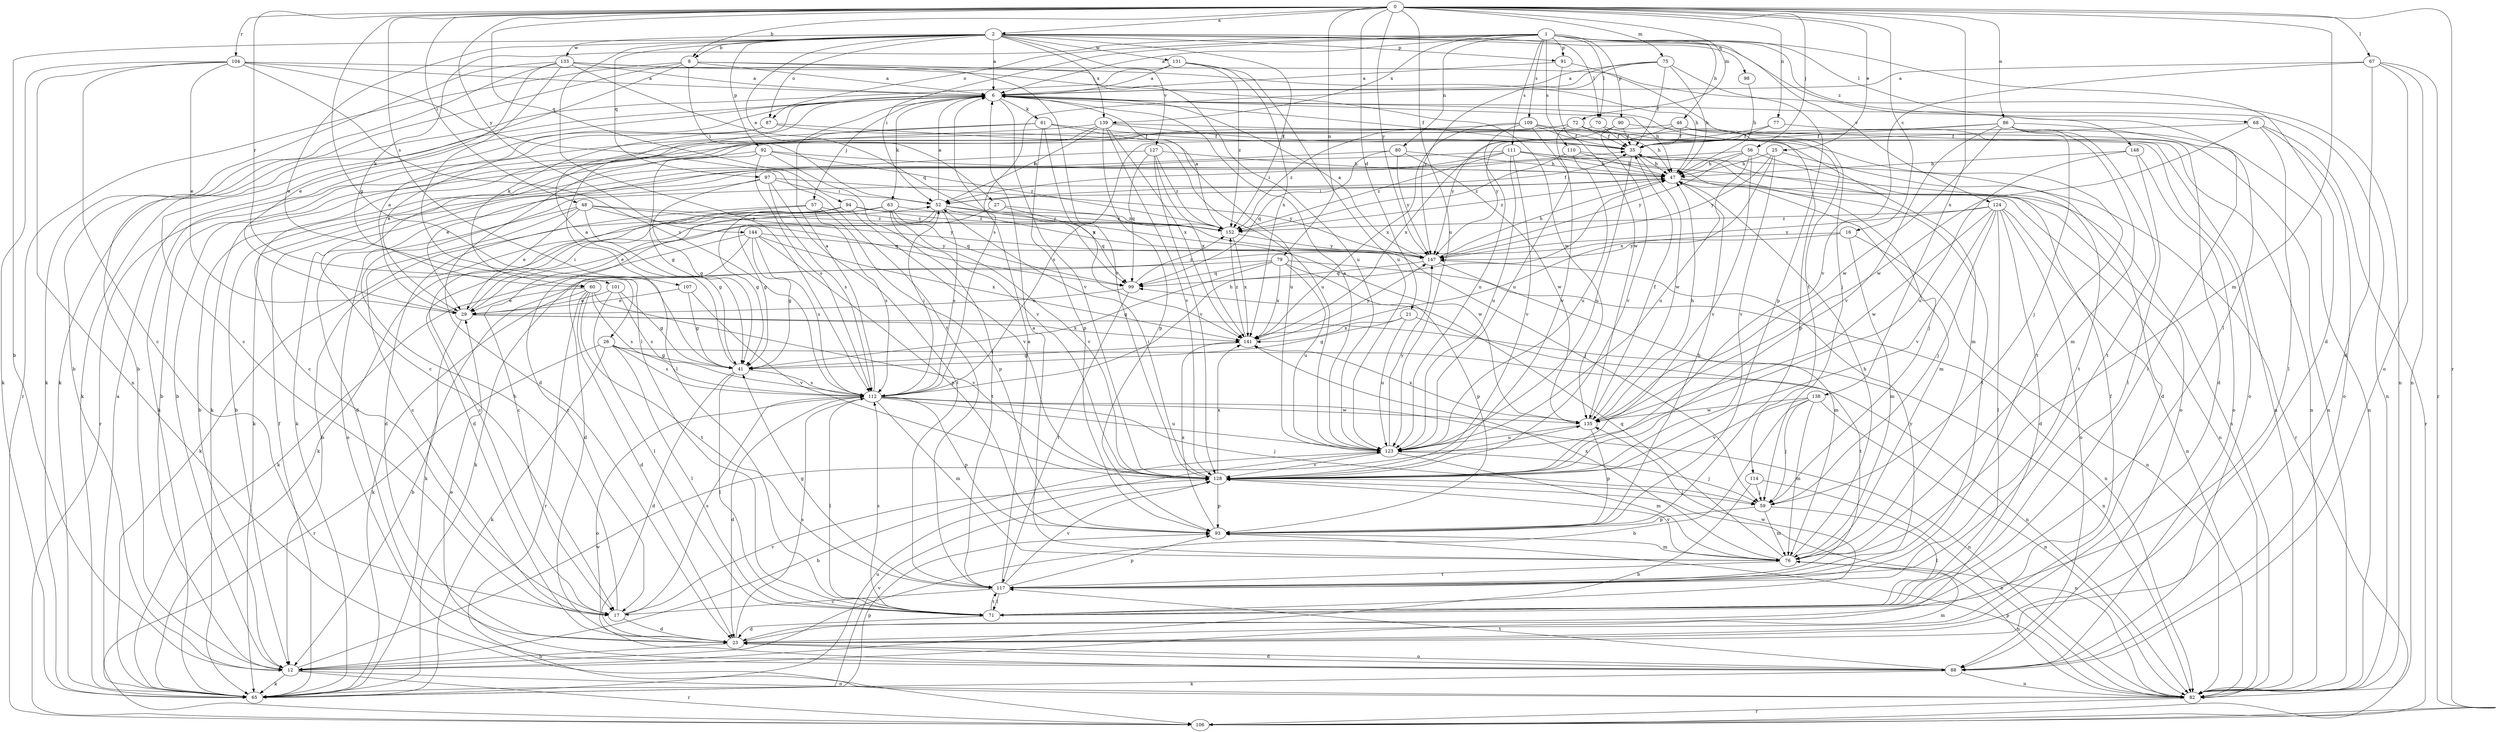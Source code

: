 strict digraph  {
0;
1;
2;
6;
8;
12;
16;
17;
21;
23;
25;
26;
27;
29;
35;
41;
46;
47;
48;
52;
56;
57;
59;
60;
61;
63;
65;
67;
68;
70;
71;
72;
75;
76;
77;
79;
80;
82;
86;
87;
88;
90;
91;
92;
93;
94;
97;
98;
99;
101;
104;
106;
107;
109;
110;
111;
112;
114;
117;
123;
124;
127;
128;
131;
133;
135;
138;
139;
141;
144;
147;
148;
152;
0 -> 2  [label=a];
0 -> 8  [label=b];
0 -> 16  [label=c];
0 -> 21  [label=d];
0 -> 25  [label=e];
0 -> 41  [label=g];
0 -> 48  [label=i];
0 -> 56  [label=j];
0 -> 67  [label=l];
0 -> 72  [label=m];
0 -> 75  [label=m];
0 -> 76  [label=m];
0 -> 77  [label=n];
0 -> 79  [label=n];
0 -> 86  [label=o];
0 -> 94  [label=q];
0 -> 101  [label=r];
0 -> 104  [label=r];
0 -> 106  [label=r];
0 -> 107  [label=s];
0 -> 123  [label=u];
0 -> 138  [label=x];
0 -> 144  [label=y];
0 -> 147  [label=y];
1 -> 6  [label=a];
1 -> 23  [label=d];
1 -> 46  [label=h];
1 -> 52  [label=i];
1 -> 60  [label=k];
1 -> 68  [label=l];
1 -> 70  [label=l];
1 -> 80  [label=n];
1 -> 87  [label=o];
1 -> 90  [label=p];
1 -> 91  [label=p];
1 -> 109  [label=s];
1 -> 110  [label=s];
1 -> 111  [label=s];
1 -> 124  [label=v];
1 -> 139  [label=x];
1 -> 148  [label=z];
2 -> 6  [label=a];
2 -> 8  [label=b];
2 -> 12  [label=b];
2 -> 26  [label=e];
2 -> 27  [label=e];
2 -> 70  [label=l];
2 -> 71  [label=l];
2 -> 87  [label=o];
2 -> 91  [label=p];
2 -> 92  [label=p];
2 -> 97  [label=q];
2 -> 98  [label=q];
2 -> 112  [label=s];
2 -> 127  [label=v];
2 -> 131  [label=w];
2 -> 133  [label=w];
2 -> 139  [label=x];
2 -> 152  [label=z];
6 -> 35  [label=f];
6 -> 47  [label=h];
6 -> 57  [label=j];
6 -> 60  [label=k];
6 -> 61  [label=k];
6 -> 63  [label=k];
6 -> 65  [label=k];
6 -> 82  [label=n];
6 -> 114  [label=t];
6 -> 128  [label=v];
8 -> 6  [label=a];
8 -> 12  [label=b];
8 -> 17  [label=c];
8 -> 52  [label=i];
8 -> 106  [label=r];
8 -> 123  [label=u];
8 -> 128  [label=v];
12 -> 65  [label=k];
12 -> 76  [label=m];
12 -> 82  [label=n];
12 -> 106  [label=r];
12 -> 135  [label=w];
16 -> 65  [label=k];
16 -> 76  [label=m];
16 -> 82  [label=n];
16 -> 147  [label=y];
17 -> 23  [label=d];
17 -> 47  [label=h];
17 -> 112  [label=s];
17 -> 128  [label=v];
21 -> 41  [label=g];
21 -> 117  [label=t];
21 -> 123  [label=u];
21 -> 141  [label=x];
23 -> 12  [label=b];
23 -> 35  [label=f];
23 -> 88  [label=o];
23 -> 112  [label=s];
25 -> 23  [label=d];
25 -> 47  [label=h];
25 -> 128  [label=v];
25 -> 141  [label=x];
25 -> 147  [label=y];
26 -> 41  [label=g];
26 -> 65  [label=k];
26 -> 71  [label=l];
26 -> 82  [label=n];
26 -> 106  [label=r];
26 -> 112  [label=s];
27 -> 29  [label=e];
27 -> 99  [label=q];
27 -> 152  [label=z];
29 -> 6  [label=a];
29 -> 12  [label=b];
29 -> 52  [label=i];
29 -> 82  [label=n];
29 -> 141  [label=x];
35 -> 47  [label=h];
35 -> 106  [label=r];
35 -> 123  [label=u];
35 -> 135  [label=w];
41 -> 6  [label=a];
41 -> 23  [label=d];
41 -> 71  [label=l];
41 -> 112  [label=s];
46 -> 12  [label=b];
46 -> 23  [label=d];
46 -> 35  [label=f];
46 -> 82  [label=n];
46 -> 147  [label=y];
47 -> 52  [label=i];
47 -> 76  [label=m];
47 -> 82  [label=n];
47 -> 117  [label=t];
47 -> 152  [label=z];
48 -> 17  [label=c];
48 -> 29  [label=e];
48 -> 41  [label=g];
48 -> 88  [label=o];
48 -> 99  [label=q];
48 -> 147  [label=y];
48 -> 152  [label=z];
52 -> 6  [label=a];
52 -> 17  [label=c];
52 -> 35  [label=f];
52 -> 41  [label=g];
52 -> 112  [label=s];
52 -> 135  [label=w];
52 -> 147  [label=y];
52 -> 152  [label=z];
56 -> 47  [label=h];
56 -> 65  [label=k];
56 -> 117  [label=t];
56 -> 123  [label=u];
56 -> 128  [label=v];
56 -> 147  [label=y];
57 -> 17  [label=c];
57 -> 23  [label=d];
57 -> 93  [label=p];
57 -> 112  [label=s];
57 -> 152  [label=z];
59 -> 71  [label=l];
59 -> 76  [label=m];
59 -> 93  [label=p];
60 -> 23  [label=d];
60 -> 29  [label=e];
60 -> 65  [label=k];
60 -> 106  [label=r];
60 -> 112  [label=s];
60 -> 117  [label=t];
60 -> 128  [label=v];
61 -> 12  [label=b];
61 -> 35  [label=f];
61 -> 93  [label=p];
61 -> 106  [label=r];
61 -> 123  [label=u];
61 -> 141  [label=x];
63 -> 17  [label=c];
63 -> 23  [label=d];
63 -> 65  [label=k];
63 -> 99  [label=q];
63 -> 117  [label=t];
63 -> 128  [label=v];
63 -> 152  [label=z];
65 -> 6  [label=a];
65 -> 35  [label=f];
65 -> 93  [label=p];
65 -> 123  [label=u];
65 -> 128  [label=v];
67 -> 6  [label=a];
67 -> 23  [label=d];
67 -> 82  [label=n];
67 -> 88  [label=o];
67 -> 106  [label=r];
67 -> 128  [label=v];
68 -> 35  [label=f];
68 -> 71  [label=l];
68 -> 88  [label=o];
68 -> 106  [label=r];
68 -> 135  [label=w];
70 -> 23  [label=d];
70 -> 35  [label=f];
70 -> 82  [label=n];
71 -> 23  [label=d];
71 -> 112  [label=s];
71 -> 117  [label=t];
71 -> 135  [label=w];
72 -> 17  [label=c];
72 -> 35  [label=f];
72 -> 93  [label=p];
72 -> 117  [label=t];
72 -> 123  [label=u];
72 -> 152  [label=z];
75 -> 6  [label=a];
75 -> 35  [label=f];
75 -> 47  [label=h];
75 -> 93  [label=p];
75 -> 112  [label=s];
75 -> 147  [label=y];
76 -> 6  [label=a];
76 -> 47  [label=h];
76 -> 82  [label=n];
76 -> 99  [label=q];
76 -> 117  [label=t];
76 -> 128  [label=v];
76 -> 141  [label=x];
77 -> 35  [label=f];
77 -> 82  [label=n];
77 -> 141  [label=x];
79 -> 41  [label=g];
79 -> 65  [label=k];
79 -> 82  [label=n];
79 -> 93  [label=p];
79 -> 99  [label=q];
79 -> 123  [label=u];
79 -> 141  [label=x];
80 -> 12  [label=b];
80 -> 47  [label=h];
80 -> 99  [label=q];
80 -> 135  [label=w];
80 -> 147  [label=y];
82 -> 93  [label=p];
82 -> 106  [label=r];
86 -> 35  [label=f];
86 -> 59  [label=j];
86 -> 71  [label=l];
86 -> 76  [label=m];
86 -> 117  [label=t];
86 -> 128  [label=v];
86 -> 135  [label=w];
86 -> 147  [label=y];
87 -> 29  [label=e];
87 -> 35  [label=f];
87 -> 65  [label=k];
87 -> 123  [label=u];
88 -> 23  [label=d];
88 -> 29  [label=e];
88 -> 65  [label=k];
88 -> 82  [label=n];
88 -> 117  [label=t];
90 -> 35  [label=f];
90 -> 82  [label=n];
90 -> 112  [label=s];
90 -> 128  [label=v];
91 -> 6  [label=a];
91 -> 59  [label=j];
91 -> 135  [label=w];
92 -> 12  [label=b];
92 -> 41  [label=g];
92 -> 47  [label=h];
92 -> 112  [label=s];
92 -> 128  [label=v];
92 -> 152  [label=z];
93 -> 47  [label=h];
93 -> 76  [label=m];
93 -> 141  [label=x];
94 -> 12  [label=b];
94 -> 41  [label=g];
94 -> 59  [label=j];
94 -> 65  [label=k];
94 -> 128  [label=v];
94 -> 152  [label=z];
97 -> 23  [label=d];
97 -> 41  [label=g];
97 -> 52  [label=i];
97 -> 112  [label=s];
97 -> 117  [label=t];
97 -> 147  [label=y];
98 -> 47  [label=h];
99 -> 29  [label=e];
99 -> 117  [label=t];
99 -> 152  [label=z];
101 -> 29  [label=e];
101 -> 41  [label=g];
101 -> 71  [label=l];
101 -> 112  [label=s];
104 -> 6  [label=a];
104 -> 17  [label=c];
104 -> 29  [label=e];
104 -> 65  [label=k];
104 -> 82  [label=n];
104 -> 112  [label=s];
104 -> 117  [label=t];
104 -> 135  [label=w];
107 -> 29  [label=e];
107 -> 41  [label=g];
107 -> 128  [label=v];
109 -> 35  [label=f];
109 -> 47  [label=h];
109 -> 65  [label=k];
109 -> 76  [label=m];
109 -> 123  [label=u];
109 -> 128  [label=v];
109 -> 141  [label=x];
110 -> 47  [label=h];
110 -> 88  [label=o];
110 -> 123  [label=u];
110 -> 152  [label=z];
111 -> 47  [label=h];
111 -> 52  [label=i];
111 -> 59  [label=j];
111 -> 65  [label=k];
111 -> 82  [label=n];
111 -> 123  [label=u];
111 -> 128  [label=v];
111 -> 152  [label=z];
112 -> 6  [label=a];
112 -> 23  [label=d];
112 -> 47  [label=h];
112 -> 52  [label=i];
112 -> 59  [label=j];
112 -> 71  [label=l];
112 -> 76  [label=m];
112 -> 82  [label=n];
112 -> 88  [label=o];
112 -> 93  [label=p];
112 -> 123  [label=u];
112 -> 135  [label=w];
114 -> 12  [label=b];
114 -> 59  [label=j];
114 -> 82  [label=n];
117 -> 6  [label=a];
117 -> 17  [label=c];
117 -> 41  [label=g];
117 -> 71  [label=l];
117 -> 93  [label=p];
117 -> 128  [label=v];
117 -> 147  [label=y];
123 -> 6  [label=a];
123 -> 12  [label=b];
123 -> 59  [label=j];
123 -> 76  [label=m];
123 -> 128  [label=v];
123 -> 147  [label=y];
124 -> 23  [label=d];
124 -> 59  [label=j];
124 -> 71  [label=l];
124 -> 82  [label=n];
124 -> 88  [label=o];
124 -> 128  [label=v];
124 -> 135  [label=w];
124 -> 147  [label=y];
124 -> 152  [label=z];
127 -> 29  [label=e];
127 -> 47  [label=h];
127 -> 99  [label=q];
127 -> 128  [label=v];
127 -> 141  [label=x];
127 -> 152  [label=z];
128 -> 52  [label=i];
128 -> 59  [label=j];
128 -> 82  [label=n];
128 -> 93  [label=p];
128 -> 141  [label=x];
131 -> 6  [label=a];
131 -> 65  [label=k];
131 -> 123  [label=u];
131 -> 141  [label=x];
131 -> 152  [label=z];
133 -> 6  [label=a];
133 -> 12  [label=b];
133 -> 29  [label=e];
133 -> 47  [label=h];
133 -> 65  [label=k];
133 -> 71  [label=l];
133 -> 82  [label=n];
133 -> 99  [label=q];
135 -> 35  [label=f];
135 -> 47  [label=h];
135 -> 93  [label=p];
135 -> 123  [label=u];
135 -> 141  [label=x];
138 -> 12  [label=b];
138 -> 59  [label=j];
138 -> 76  [label=m];
138 -> 82  [label=n];
138 -> 128  [label=v];
138 -> 135  [label=w];
139 -> 17  [label=c];
139 -> 35  [label=f];
139 -> 52  [label=i];
139 -> 71  [label=l];
139 -> 88  [label=o];
139 -> 93  [label=p];
139 -> 128  [label=v];
139 -> 141  [label=x];
141 -> 41  [label=g];
141 -> 147  [label=y];
141 -> 152  [label=z];
144 -> 23  [label=d];
144 -> 41  [label=g];
144 -> 65  [label=k];
144 -> 93  [label=p];
144 -> 112  [label=s];
144 -> 141  [label=x];
144 -> 147  [label=y];
147 -> 6  [label=a];
147 -> 47  [label=h];
147 -> 76  [label=m];
147 -> 99  [label=q];
148 -> 47  [label=h];
148 -> 71  [label=l];
148 -> 88  [label=o];
148 -> 123  [label=u];
152 -> 6  [label=a];
152 -> 141  [label=x];
152 -> 147  [label=y];
}
